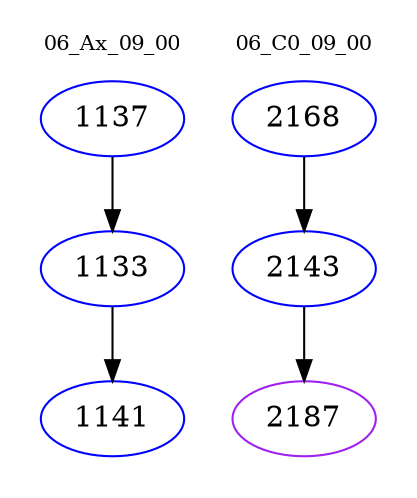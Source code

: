 digraph{
subgraph cluster_0 {
color = white
label = "06_Ax_09_00";
fontsize=10;
T0_1137 [label="1137", color="blue"]
T0_1137 -> T0_1133 [color="black"]
T0_1133 [label="1133", color="blue"]
T0_1133 -> T0_1141 [color="black"]
T0_1141 [label="1141", color="blue"]
}
subgraph cluster_1 {
color = white
label = "06_C0_09_00";
fontsize=10;
T1_2168 [label="2168", color="blue"]
T1_2168 -> T1_2143 [color="black"]
T1_2143 [label="2143", color="blue"]
T1_2143 -> T1_2187 [color="black"]
T1_2187 [label="2187", color="purple"]
}
}
